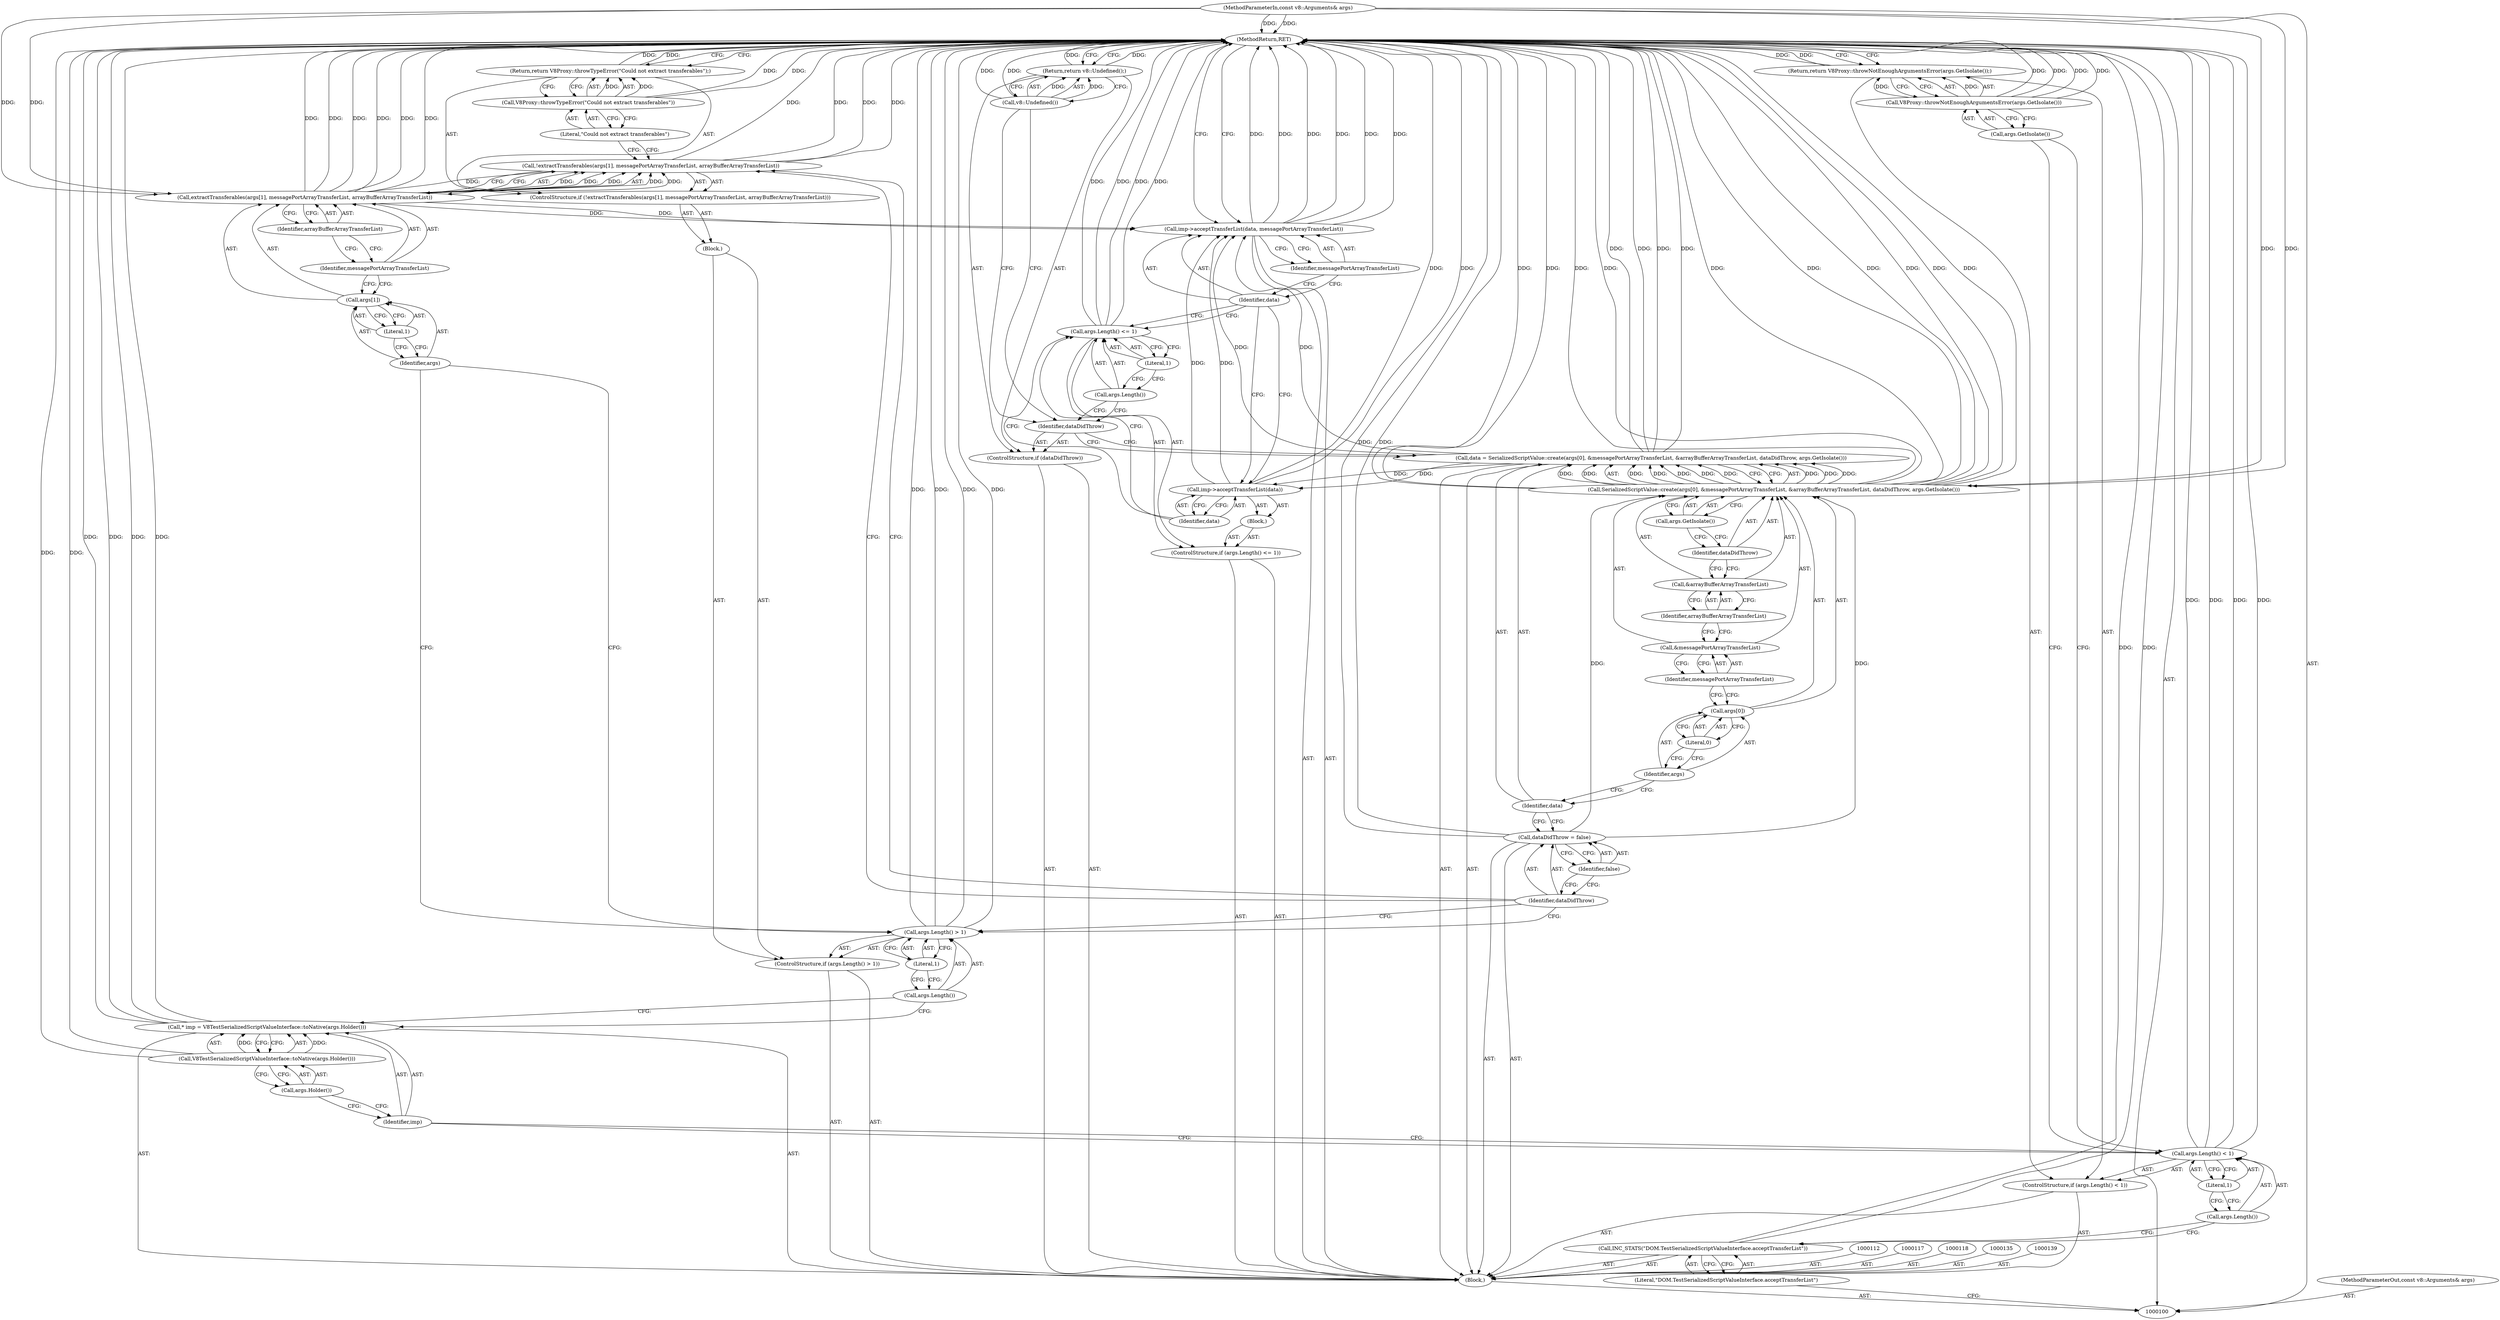 digraph "0_Chrome_e9372a1bfd3588a80fcf49aa07321f0971dd6091_41" {
"1000166" [label="(MethodReturn,RET)"];
"1000101" [label="(MethodParameterIn,const v8::Arguments& args)"];
"1000258" [label="(MethodParameterOut,const v8::Arguments& args)"];
"1000125" [label="(Call,!extractTransferables(args[1], messagePortArrayTransferList, arrayBufferArrayTransferList))"];
"1000126" [label="(Call,extractTransferables(args[1], messagePortArrayTransferList, arrayBufferArrayTransferList))"];
"1000127" [label="(Call,args[1])"];
"1000128" [label="(Identifier,args)"];
"1000129" [label="(Literal,1)"];
"1000130" [label="(Identifier,messagePortArrayTransferList)"];
"1000131" [label="(Identifier,arrayBufferArrayTransferList)"];
"1000124" [label="(ControlStructure,if (!extractTransferables(args[1], messagePortArrayTransferList, arrayBufferArrayTransferList)))"];
"1000132" [label="(Return,return V8Proxy::throwTypeError(\"Could not extract transferables\");)"];
"1000133" [label="(Call,V8Proxy::throwTypeError(\"Could not extract transferables\"))"];
"1000134" [label="(Literal,\"Could not extract transferables\")"];
"1000138" [label="(Identifier,false)"];
"1000136" [label="(Call,dataDidThrow = false)"];
"1000137" [label="(Identifier,dataDidThrow)"];
"1000148" [label="(Call,&arrayBufferArrayTransferList)"];
"1000149" [label="(Identifier,arrayBufferArrayTransferList)"];
"1000150" [label="(Identifier,dataDidThrow)"];
"1000151" [label="(Call,args.GetIsolate())"];
"1000140" [label="(Call,data = SerializedScriptValue::create(args[0], &messagePortArrayTransferList, &arrayBufferArrayTransferList, dataDidThrow, args.GetIsolate()))"];
"1000141" [label="(Identifier,data)"];
"1000142" [label="(Call,SerializedScriptValue::create(args[0], &messagePortArrayTransferList, &arrayBufferArrayTransferList, dataDidThrow, args.GetIsolate()))"];
"1000143" [label="(Call,args[0])"];
"1000144" [label="(Identifier,args)"];
"1000145" [label="(Literal,0)"];
"1000146" [label="(Call,&messagePortArrayTransferList)"];
"1000147" [label="(Identifier,messagePortArrayTransferList)"];
"1000152" [label="(ControlStructure,if (dataDidThrow))"];
"1000153" [label="(Identifier,dataDidThrow)"];
"1000155" [label="(Call,v8::Undefined())"];
"1000154" [label="(Return,return v8::Undefined();)"];
"1000159" [label="(Literal,1)"];
"1000160" [label="(Block,)"];
"1000156" [label="(ControlStructure,if (args.Length() <= 1))"];
"1000157" [label="(Call,args.Length() <= 1)"];
"1000158" [label="(Call,args.Length())"];
"1000162" [label="(Identifier,data)"];
"1000161" [label="(Call,imp->acceptTransferList(data))"];
"1000102" [label="(Block,)"];
"1000164" [label="(Identifier,data)"];
"1000165" [label="(Identifier,messagePortArrayTransferList)"];
"1000163" [label="(Call,imp->acceptTransferList(data, messagePortArrayTransferList))"];
"1000104" [label="(Literal,\"DOM.TestSerializedScriptValueInterface.acceptTransferList\")"];
"1000103" [label="(Call,INC_STATS(\"DOM.TestSerializedScriptValueInterface.acceptTransferList\"))"];
"1000108" [label="(Literal,1)"];
"1000105" [label="(ControlStructure,if (args.Length() < 1))"];
"1000106" [label="(Call,args.Length() < 1)"];
"1000107" [label="(Call,args.Length())"];
"1000110" [label="(Call,V8Proxy::throwNotEnoughArgumentsError(args.GetIsolate()))"];
"1000111" [label="(Call,args.GetIsolate())"];
"1000109" [label="(Return,return V8Proxy::throwNotEnoughArgumentsError(args.GetIsolate());)"];
"1000113" [label="(Call,* imp = V8TestSerializedScriptValueInterface::toNative(args.Holder()))"];
"1000114" [label="(Identifier,imp)"];
"1000115" [label="(Call,V8TestSerializedScriptValueInterface::toNative(args.Holder()))"];
"1000116" [label="(Call,args.Holder())"];
"1000122" [label="(Literal,1)"];
"1000123" [label="(Block,)"];
"1000119" [label="(ControlStructure,if (args.Length() > 1))"];
"1000120" [label="(Call,args.Length() > 1)"];
"1000121" [label="(Call,args.Length())"];
"1000166" -> "1000100"  [label="AST: "];
"1000166" -> "1000109"  [label="CFG: "];
"1000166" -> "1000132"  [label="CFG: "];
"1000166" -> "1000154"  [label="CFG: "];
"1000166" -> "1000163"  [label="CFG: "];
"1000154" -> "1000166"  [label="DDG: "];
"1000132" -> "1000166"  [label="DDG: "];
"1000140" -> "1000166"  [label="DDG: "];
"1000140" -> "1000166"  [label="DDG: "];
"1000125" -> "1000166"  [label="DDG: "];
"1000125" -> "1000166"  [label="DDG: "];
"1000157" -> "1000166"  [label="DDG: "];
"1000157" -> "1000166"  [label="DDG: "];
"1000113" -> "1000166"  [label="DDG: "];
"1000113" -> "1000166"  [label="DDG: "];
"1000142" -> "1000166"  [label="DDG: "];
"1000142" -> "1000166"  [label="DDG: "];
"1000142" -> "1000166"  [label="DDG: "];
"1000142" -> "1000166"  [label="DDG: "];
"1000142" -> "1000166"  [label="DDG: "];
"1000126" -> "1000166"  [label="DDG: "];
"1000126" -> "1000166"  [label="DDG: "];
"1000126" -> "1000166"  [label="DDG: "];
"1000133" -> "1000166"  [label="DDG: "];
"1000136" -> "1000166"  [label="DDG: "];
"1000106" -> "1000166"  [label="DDG: "];
"1000106" -> "1000166"  [label="DDG: "];
"1000163" -> "1000166"  [label="DDG: "];
"1000163" -> "1000166"  [label="DDG: "];
"1000163" -> "1000166"  [label="DDG: "];
"1000155" -> "1000166"  [label="DDG: "];
"1000103" -> "1000166"  [label="DDG: "];
"1000120" -> "1000166"  [label="DDG: "];
"1000120" -> "1000166"  [label="DDG: "];
"1000101" -> "1000166"  [label="DDG: "];
"1000110" -> "1000166"  [label="DDG: "];
"1000110" -> "1000166"  [label="DDG: "];
"1000115" -> "1000166"  [label="DDG: "];
"1000161" -> "1000166"  [label="DDG: "];
"1000109" -> "1000166"  [label="DDG: "];
"1000101" -> "1000100"  [label="AST: "];
"1000101" -> "1000166"  [label="DDG: "];
"1000101" -> "1000126"  [label="DDG: "];
"1000101" -> "1000142"  [label="DDG: "];
"1000258" -> "1000100"  [label="AST: "];
"1000125" -> "1000124"  [label="AST: "];
"1000125" -> "1000126"  [label="CFG: "];
"1000126" -> "1000125"  [label="AST: "];
"1000134" -> "1000125"  [label="CFG: "];
"1000137" -> "1000125"  [label="CFG: "];
"1000125" -> "1000166"  [label="DDG: "];
"1000125" -> "1000166"  [label="DDG: "];
"1000126" -> "1000125"  [label="DDG: "];
"1000126" -> "1000125"  [label="DDG: "];
"1000126" -> "1000125"  [label="DDG: "];
"1000126" -> "1000125"  [label="AST: "];
"1000126" -> "1000131"  [label="CFG: "];
"1000127" -> "1000126"  [label="AST: "];
"1000130" -> "1000126"  [label="AST: "];
"1000131" -> "1000126"  [label="AST: "];
"1000125" -> "1000126"  [label="CFG: "];
"1000126" -> "1000166"  [label="DDG: "];
"1000126" -> "1000166"  [label="DDG: "];
"1000126" -> "1000166"  [label="DDG: "];
"1000126" -> "1000125"  [label="DDG: "];
"1000126" -> "1000125"  [label="DDG: "];
"1000126" -> "1000125"  [label="DDG: "];
"1000101" -> "1000126"  [label="DDG: "];
"1000126" -> "1000163"  [label="DDG: "];
"1000127" -> "1000126"  [label="AST: "];
"1000127" -> "1000129"  [label="CFG: "];
"1000128" -> "1000127"  [label="AST: "];
"1000129" -> "1000127"  [label="AST: "];
"1000130" -> "1000127"  [label="CFG: "];
"1000128" -> "1000127"  [label="AST: "];
"1000128" -> "1000120"  [label="CFG: "];
"1000129" -> "1000128"  [label="CFG: "];
"1000129" -> "1000127"  [label="AST: "];
"1000129" -> "1000128"  [label="CFG: "];
"1000127" -> "1000129"  [label="CFG: "];
"1000130" -> "1000126"  [label="AST: "];
"1000130" -> "1000127"  [label="CFG: "];
"1000131" -> "1000130"  [label="CFG: "];
"1000131" -> "1000126"  [label="AST: "];
"1000131" -> "1000130"  [label="CFG: "];
"1000126" -> "1000131"  [label="CFG: "];
"1000124" -> "1000123"  [label="AST: "];
"1000125" -> "1000124"  [label="AST: "];
"1000132" -> "1000124"  [label="AST: "];
"1000132" -> "1000124"  [label="AST: "];
"1000132" -> "1000133"  [label="CFG: "];
"1000133" -> "1000132"  [label="AST: "];
"1000166" -> "1000132"  [label="CFG: "];
"1000132" -> "1000166"  [label="DDG: "];
"1000133" -> "1000132"  [label="DDG: "];
"1000133" -> "1000132"  [label="AST: "];
"1000133" -> "1000134"  [label="CFG: "];
"1000134" -> "1000133"  [label="AST: "];
"1000132" -> "1000133"  [label="CFG: "];
"1000133" -> "1000166"  [label="DDG: "];
"1000133" -> "1000132"  [label="DDG: "];
"1000134" -> "1000133"  [label="AST: "];
"1000134" -> "1000125"  [label="CFG: "];
"1000133" -> "1000134"  [label="CFG: "];
"1000138" -> "1000136"  [label="AST: "];
"1000138" -> "1000137"  [label="CFG: "];
"1000136" -> "1000138"  [label="CFG: "];
"1000136" -> "1000102"  [label="AST: "];
"1000136" -> "1000138"  [label="CFG: "];
"1000137" -> "1000136"  [label="AST: "];
"1000138" -> "1000136"  [label="AST: "];
"1000141" -> "1000136"  [label="CFG: "];
"1000136" -> "1000166"  [label="DDG: "];
"1000136" -> "1000142"  [label="DDG: "];
"1000137" -> "1000136"  [label="AST: "];
"1000137" -> "1000125"  [label="CFG: "];
"1000137" -> "1000120"  [label="CFG: "];
"1000138" -> "1000137"  [label="CFG: "];
"1000148" -> "1000142"  [label="AST: "];
"1000148" -> "1000149"  [label="CFG: "];
"1000149" -> "1000148"  [label="AST: "];
"1000150" -> "1000148"  [label="CFG: "];
"1000149" -> "1000148"  [label="AST: "];
"1000149" -> "1000146"  [label="CFG: "];
"1000148" -> "1000149"  [label="CFG: "];
"1000150" -> "1000142"  [label="AST: "];
"1000150" -> "1000148"  [label="CFG: "];
"1000151" -> "1000150"  [label="CFG: "];
"1000151" -> "1000142"  [label="AST: "];
"1000151" -> "1000150"  [label="CFG: "];
"1000142" -> "1000151"  [label="CFG: "];
"1000140" -> "1000102"  [label="AST: "];
"1000140" -> "1000142"  [label="CFG: "];
"1000141" -> "1000140"  [label="AST: "];
"1000142" -> "1000140"  [label="AST: "];
"1000153" -> "1000140"  [label="CFG: "];
"1000140" -> "1000166"  [label="DDG: "];
"1000140" -> "1000166"  [label="DDG: "];
"1000142" -> "1000140"  [label="DDG: "];
"1000142" -> "1000140"  [label="DDG: "];
"1000142" -> "1000140"  [label="DDG: "];
"1000142" -> "1000140"  [label="DDG: "];
"1000142" -> "1000140"  [label="DDG: "];
"1000140" -> "1000161"  [label="DDG: "];
"1000140" -> "1000163"  [label="DDG: "];
"1000141" -> "1000140"  [label="AST: "];
"1000141" -> "1000136"  [label="CFG: "];
"1000144" -> "1000141"  [label="CFG: "];
"1000142" -> "1000140"  [label="AST: "];
"1000142" -> "1000151"  [label="CFG: "];
"1000143" -> "1000142"  [label="AST: "];
"1000146" -> "1000142"  [label="AST: "];
"1000148" -> "1000142"  [label="AST: "];
"1000150" -> "1000142"  [label="AST: "];
"1000151" -> "1000142"  [label="AST: "];
"1000140" -> "1000142"  [label="CFG: "];
"1000142" -> "1000166"  [label="DDG: "];
"1000142" -> "1000166"  [label="DDG: "];
"1000142" -> "1000166"  [label="DDG: "];
"1000142" -> "1000166"  [label="DDG: "];
"1000142" -> "1000166"  [label="DDG: "];
"1000142" -> "1000140"  [label="DDG: "];
"1000142" -> "1000140"  [label="DDG: "];
"1000142" -> "1000140"  [label="DDG: "];
"1000142" -> "1000140"  [label="DDG: "];
"1000142" -> "1000140"  [label="DDG: "];
"1000101" -> "1000142"  [label="DDG: "];
"1000136" -> "1000142"  [label="DDG: "];
"1000143" -> "1000142"  [label="AST: "];
"1000143" -> "1000145"  [label="CFG: "];
"1000144" -> "1000143"  [label="AST: "];
"1000145" -> "1000143"  [label="AST: "];
"1000147" -> "1000143"  [label="CFG: "];
"1000144" -> "1000143"  [label="AST: "];
"1000144" -> "1000141"  [label="CFG: "];
"1000145" -> "1000144"  [label="CFG: "];
"1000145" -> "1000143"  [label="AST: "];
"1000145" -> "1000144"  [label="CFG: "];
"1000143" -> "1000145"  [label="CFG: "];
"1000146" -> "1000142"  [label="AST: "];
"1000146" -> "1000147"  [label="CFG: "];
"1000147" -> "1000146"  [label="AST: "];
"1000149" -> "1000146"  [label="CFG: "];
"1000147" -> "1000146"  [label="AST: "];
"1000147" -> "1000143"  [label="CFG: "];
"1000146" -> "1000147"  [label="CFG: "];
"1000152" -> "1000102"  [label="AST: "];
"1000153" -> "1000152"  [label="AST: "];
"1000154" -> "1000152"  [label="AST: "];
"1000153" -> "1000152"  [label="AST: "];
"1000153" -> "1000140"  [label="CFG: "];
"1000155" -> "1000153"  [label="CFG: "];
"1000158" -> "1000153"  [label="CFG: "];
"1000155" -> "1000154"  [label="AST: "];
"1000155" -> "1000153"  [label="CFG: "];
"1000154" -> "1000155"  [label="CFG: "];
"1000155" -> "1000166"  [label="DDG: "];
"1000155" -> "1000154"  [label="DDG: "];
"1000154" -> "1000152"  [label="AST: "];
"1000154" -> "1000155"  [label="CFG: "];
"1000155" -> "1000154"  [label="AST: "];
"1000166" -> "1000154"  [label="CFG: "];
"1000154" -> "1000166"  [label="DDG: "];
"1000155" -> "1000154"  [label="DDG: "];
"1000159" -> "1000157"  [label="AST: "];
"1000159" -> "1000158"  [label="CFG: "];
"1000157" -> "1000159"  [label="CFG: "];
"1000160" -> "1000156"  [label="AST: "];
"1000161" -> "1000160"  [label="AST: "];
"1000156" -> "1000102"  [label="AST: "];
"1000157" -> "1000156"  [label="AST: "];
"1000160" -> "1000156"  [label="AST: "];
"1000157" -> "1000156"  [label="AST: "];
"1000157" -> "1000159"  [label="CFG: "];
"1000158" -> "1000157"  [label="AST: "];
"1000159" -> "1000157"  [label="AST: "];
"1000162" -> "1000157"  [label="CFG: "];
"1000164" -> "1000157"  [label="CFG: "];
"1000157" -> "1000166"  [label="DDG: "];
"1000157" -> "1000166"  [label="DDG: "];
"1000158" -> "1000157"  [label="AST: "];
"1000158" -> "1000153"  [label="CFG: "];
"1000159" -> "1000158"  [label="CFG: "];
"1000162" -> "1000161"  [label="AST: "];
"1000162" -> "1000157"  [label="CFG: "];
"1000161" -> "1000162"  [label="CFG: "];
"1000161" -> "1000160"  [label="AST: "];
"1000161" -> "1000162"  [label="CFG: "];
"1000162" -> "1000161"  [label="AST: "];
"1000164" -> "1000161"  [label="CFG: "];
"1000161" -> "1000166"  [label="DDG: "];
"1000140" -> "1000161"  [label="DDG: "];
"1000161" -> "1000163"  [label="DDG: "];
"1000102" -> "1000100"  [label="AST: "];
"1000103" -> "1000102"  [label="AST: "];
"1000105" -> "1000102"  [label="AST: "];
"1000112" -> "1000102"  [label="AST: "];
"1000113" -> "1000102"  [label="AST: "];
"1000117" -> "1000102"  [label="AST: "];
"1000118" -> "1000102"  [label="AST: "];
"1000119" -> "1000102"  [label="AST: "];
"1000135" -> "1000102"  [label="AST: "];
"1000136" -> "1000102"  [label="AST: "];
"1000139" -> "1000102"  [label="AST: "];
"1000140" -> "1000102"  [label="AST: "];
"1000152" -> "1000102"  [label="AST: "];
"1000156" -> "1000102"  [label="AST: "];
"1000163" -> "1000102"  [label="AST: "];
"1000164" -> "1000163"  [label="AST: "];
"1000164" -> "1000161"  [label="CFG: "];
"1000164" -> "1000157"  [label="CFG: "];
"1000165" -> "1000164"  [label="CFG: "];
"1000165" -> "1000163"  [label="AST: "];
"1000165" -> "1000164"  [label="CFG: "];
"1000163" -> "1000165"  [label="CFG: "];
"1000163" -> "1000102"  [label="AST: "];
"1000163" -> "1000165"  [label="CFG: "];
"1000164" -> "1000163"  [label="AST: "];
"1000165" -> "1000163"  [label="AST: "];
"1000166" -> "1000163"  [label="CFG: "];
"1000163" -> "1000166"  [label="DDG: "];
"1000163" -> "1000166"  [label="DDG: "];
"1000163" -> "1000166"  [label="DDG: "];
"1000140" -> "1000163"  [label="DDG: "];
"1000161" -> "1000163"  [label="DDG: "];
"1000126" -> "1000163"  [label="DDG: "];
"1000104" -> "1000103"  [label="AST: "];
"1000104" -> "1000100"  [label="CFG: "];
"1000103" -> "1000104"  [label="CFG: "];
"1000103" -> "1000102"  [label="AST: "];
"1000103" -> "1000104"  [label="CFG: "];
"1000104" -> "1000103"  [label="AST: "];
"1000107" -> "1000103"  [label="CFG: "];
"1000103" -> "1000166"  [label="DDG: "];
"1000108" -> "1000106"  [label="AST: "];
"1000108" -> "1000107"  [label="CFG: "];
"1000106" -> "1000108"  [label="CFG: "];
"1000105" -> "1000102"  [label="AST: "];
"1000106" -> "1000105"  [label="AST: "];
"1000109" -> "1000105"  [label="AST: "];
"1000106" -> "1000105"  [label="AST: "];
"1000106" -> "1000108"  [label="CFG: "];
"1000107" -> "1000106"  [label="AST: "];
"1000108" -> "1000106"  [label="AST: "];
"1000111" -> "1000106"  [label="CFG: "];
"1000114" -> "1000106"  [label="CFG: "];
"1000106" -> "1000166"  [label="DDG: "];
"1000106" -> "1000166"  [label="DDG: "];
"1000107" -> "1000106"  [label="AST: "];
"1000107" -> "1000103"  [label="CFG: "];
"1000108" -> "1000107"  [label="CFG: "];
"1000110" -> "1000109"  [label="AST: "];
"1000110" -> "1000111"  [label="CFG: "];
"1000111" -> "1000110"  [label="AST: "];
"1000109" -> "1000110"  [label="CFG: "];
"1000110" -> "1000166"  [label="DDG: "];
"1000110" -> "1000166"  [label="DDG: "];
"1000110" -> "1000109"  [label="DDG: "];
"1000111" -> "1000110"  [label="AST: "];
"1000111" -> "1000106"  [label="CFG: "];
"1000110" -> "1000111"  [label="CFG: "];
"1000109" -> "1000105"  [label="AST: "];
"1000109" -> "1000110"  [label="CFG: "];
"1000110" -> "1000109"  [label="AST: "];
"1000166" -> "1000109"  [label="CFG: "];
"1000109" -> "1000166"  [label="DDG: "];
"1000110" -> "1000109"  [label="DDG: "];
"1000113" -> "1000102"  [label="AST: "];
"1000113" -> "1000115"  [label="CFG: "];
"1000114" -> "1000113"  [label="AST: "];
"1000115" -> "1000113"  [label="AST: "];
"1000121" -> "1000113"  [label="CFG: "];
"1000113" -> "1000166"  [label="DDG: "];
"1000113" -> "1000166"  [label="DDG: "];
"1000115" -> "1000113"  [label="DDG: "];
"1000114" -> "1000113"  [label="AST: "];
"1000114" -> "1000106"  [label="CFG: "];
"1000116" -> "1000114"  [label="CFG: "];
"1000115" -> "1000113"  [label="AST: "];
"1000115" -> "1000116"  [label="CFG: "];
"1000116" -> "1000115"  [label="AST: "];
"1000113" -> "1000115"  [label="CFG: "];
"1000115" -> "1000166"  [label="DDG: "];
"1000115" -> "1000113"  [label="DDG: "];
"1000116" -> "1000115"  [label="AST: "];
"1000116" -> "1000114"  [label="CFG: "];
"1000115" -> "1000116"  [label="CFG: "];
"1000122" -> "1000120"  [label="AST: "];
"1000122" -> "1000121"  [label="CFG: "];
"1000120" -> "1000122"  [label="CFG: "];
"1000123" -> "1000119"  [label="AST: "];
"1000124" -> "1000123"  [label="AST: "];
"1000119" -> "1000102"  [label="AST: "];
"1000120" -> "1000119"  [label="AST: "];
"1000123" -> "1000119"  [label="AST: "];
"1000120" -> "1000119"  [label="AST: "];
"1000120" -> "1000122"  [label="CFG: "];
"1000121" -> "1000120"  [label="AST: "];
"1000122" -> "1000120"  [label="AST: "];
"1000128" -> "1000120"  [label="CFG: "];
"1000137" -> "1000120"  [label="CFG: "];
"1000120" -> "1000166"  [label="DDG: "];
"1000120" -> "1000166"  [label="DDG: "];
"1000121" -> "1000120"  [label="AST: "];
"1000121" -> "1000113"  [label="CFG: "];
"1000122" -> "1000121"  [label="CFG: "];
}

